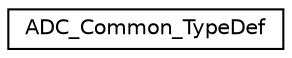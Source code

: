 digraph "Graphical Class Hierarchy"
{
 // LATEX_PDF_SIZE
  edge [fontname="Helvetica",fontsize="10",labelfontname="Helvetica",labelfontsize="10"];
  node [fontname="Helvetica",fontsize="10",shape=record];
  rankdir="LR";
  Node0 [label="ADC_Common_TypeDef",height=0.2,width=0.4,color="black", fillcolor="white", style="filled",URL="$structADC__Common__TypeDef.html",tooltip=" "];
}
